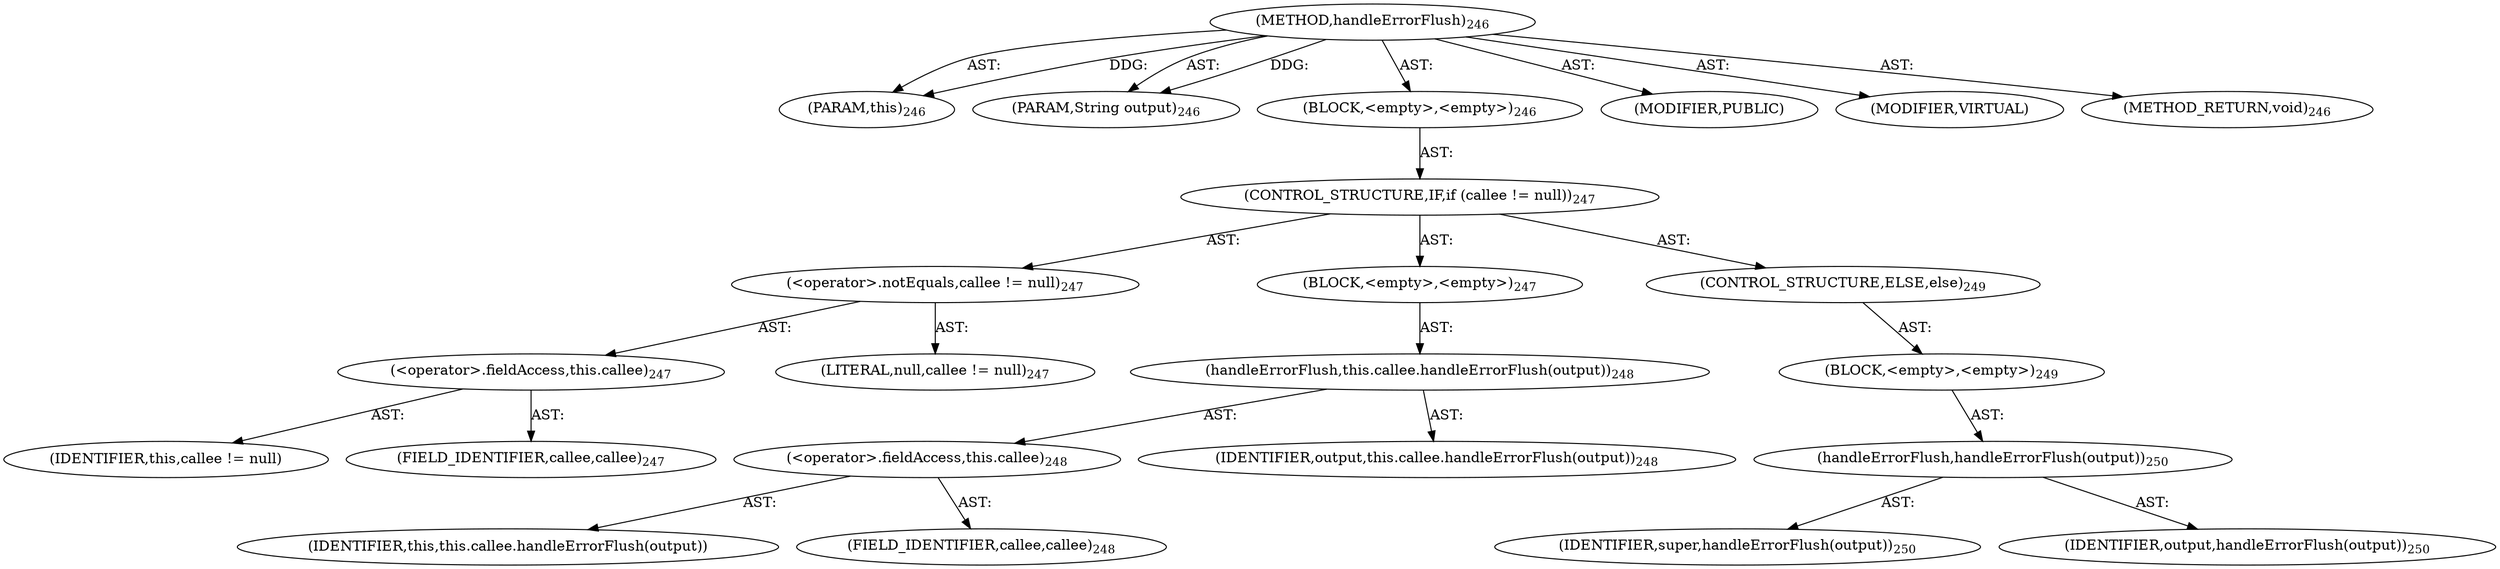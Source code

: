 digraph "handleErrorFlush" {  
"111669149708" [label = <(METHOD,handleErrorFlush)<SUB>246</SUB>> ]
"115964117015" [label = <(PARAM,this)<SUB>246</SUB>> ]
"115964117016" [label = <(PARAM,String output)<SUB>246</SUB>> ]
"25769803802" [label = <(BLOCK,&lt;empty&gt;,&lt;empty&gt;)<SUB>246</SUB>> ]
"47244640269" [label = <(CONTROL_STRUCTURE,IF,if (callee != null))<SUB>247</SUB>> ]
"30064771154" [label = <(&lt;operator&gt;.notEquals,callee != null)<SUB>247</SUB>> ]
"30064771155" [label = <(&lt;operator&gt;.fieldAccess,this.callee)<SUB>247</SUB>> ]
"68719476802" [label = <(IDENTIFIER,this,callee != null)> ]
"55834574880" [label = <(FIELD_IDENTIFIER,callee,callee)<SUB>247</SUB>> ]
"90194313228" [label = <(LITERAL,null,callee != null)<SUB>247</SUB>> ]
"25769803803" [label = <(BLOCK,&lt;empty&gt;,&lt;empty&gt;)<SUB>247</SUB>> ]
"30064771156" [label = <(handleErrorFlush,this.callee.handleErrorFlush(output))<SUB>248</SUB>> ]
"30064771157" [label = <(&lt;operator&gt;.fieldAccess,this.callee)<SUB>248</SUB>> ]
"68719476803" [label = <(IDENTIFIER,this,this.callee.handleErrorFlush(output))> ]
"55834574881" [label = <(FIELD_IDENTIFIER,callee,callee)<SUB>248</SUB>> ]
"68719476804" [label = <(IDENTIFIER,output,this.callee.handleErrorFlush(output))<SUB>248</SUB>> ]
"47244640270" [label = <(CONTROL_STRUCTURE,ELSE,else)<SUB>249</SUB>> ]
"25769803804" [label = <(BLOCK,&lt;empty&gt;,&lt;empty&gt;)<SUB>249</SUB>> ]
"30064771158" [label = <(handleErrorFlush,handleErrorFlush(output))<SUB>250</SUB>> ]
"68719476805" [label = <(IDENTIFIER,super,handleErrorFlush(output))<SUB>250</SUB>> ]
"68719476806" [label = <(IDENTIFIER,output,handleErrorFlush(output))<SUB>250</SUB>> ]
"133143986204" [label = <(MODIFIER,PUBLIC)> ]
"133143986205" [label = <(MODIFIER,VIRTUAL)> ]
"128849018892" [label = <(METHOD_RETURN,void)<SUB>246</SUB>> ]
  "111669149708" -> "115964117015"  [ label = "AST: "] 
  "111669149708" -> "115964117016"  [ label = "AST: "] 
  "111669149708" -> "25769803802"  [ label = "AST: "] 
  "111669149708" -> "133143986204"  [ label = "AST: "] 
  "111669149708" -> "133143986205"  [ label = "AST: "] 
  "111669149708" -> "128849018892"  [ label = "AST: "] 
  "25769803802" -> "47244640269"  [ label = "AST: "] 
  "47244640269" -> "30064771154"  [ label = "AST: "] 
  "47244640269" -> "25769803803"  [ label = "AST: "] 
  "47244640269" -> "47244640270"  [ label = "AST: "] 
  "30064771154" -> "30064771155"  [ label = "AST: "] 
  "30064771154" -> "90194313228"  [ label = "AST: "] 
  "30064771155" -> "68719476802"  [ label = "AST: "] 
  "30064771155" -> "55834574880"  [ label = "AST: "] 
  "25769803803" -> "30064771156"  [ label = "AST: "] 
  "30064771156" -> "30064771157"  [ label = "AST: "] 
  "30064771156" -> "68719476804"  [ label = "AST: "] 
  "30064771157" -> "68719476803"  [ label = "AST: "] 
  "30064771157" -> "55834574881"  [ label = "AST: "] 
  "47244640270" -> "25769803804"  [ label = "AST: "] 
  "25769803804" -> "30064771158"  [ label = "AST: "] 
  "30064771158" -> "68719476805"  [ label = "AST: "] 
  "30064771158" -> "68719476806"  [ label = "AST: "] 
  "111669149708" -> "115964117015"  [ label = "DDG: "] 
  "111669149708" -> "115964117016"  [ label = "DDG: "] 
}
